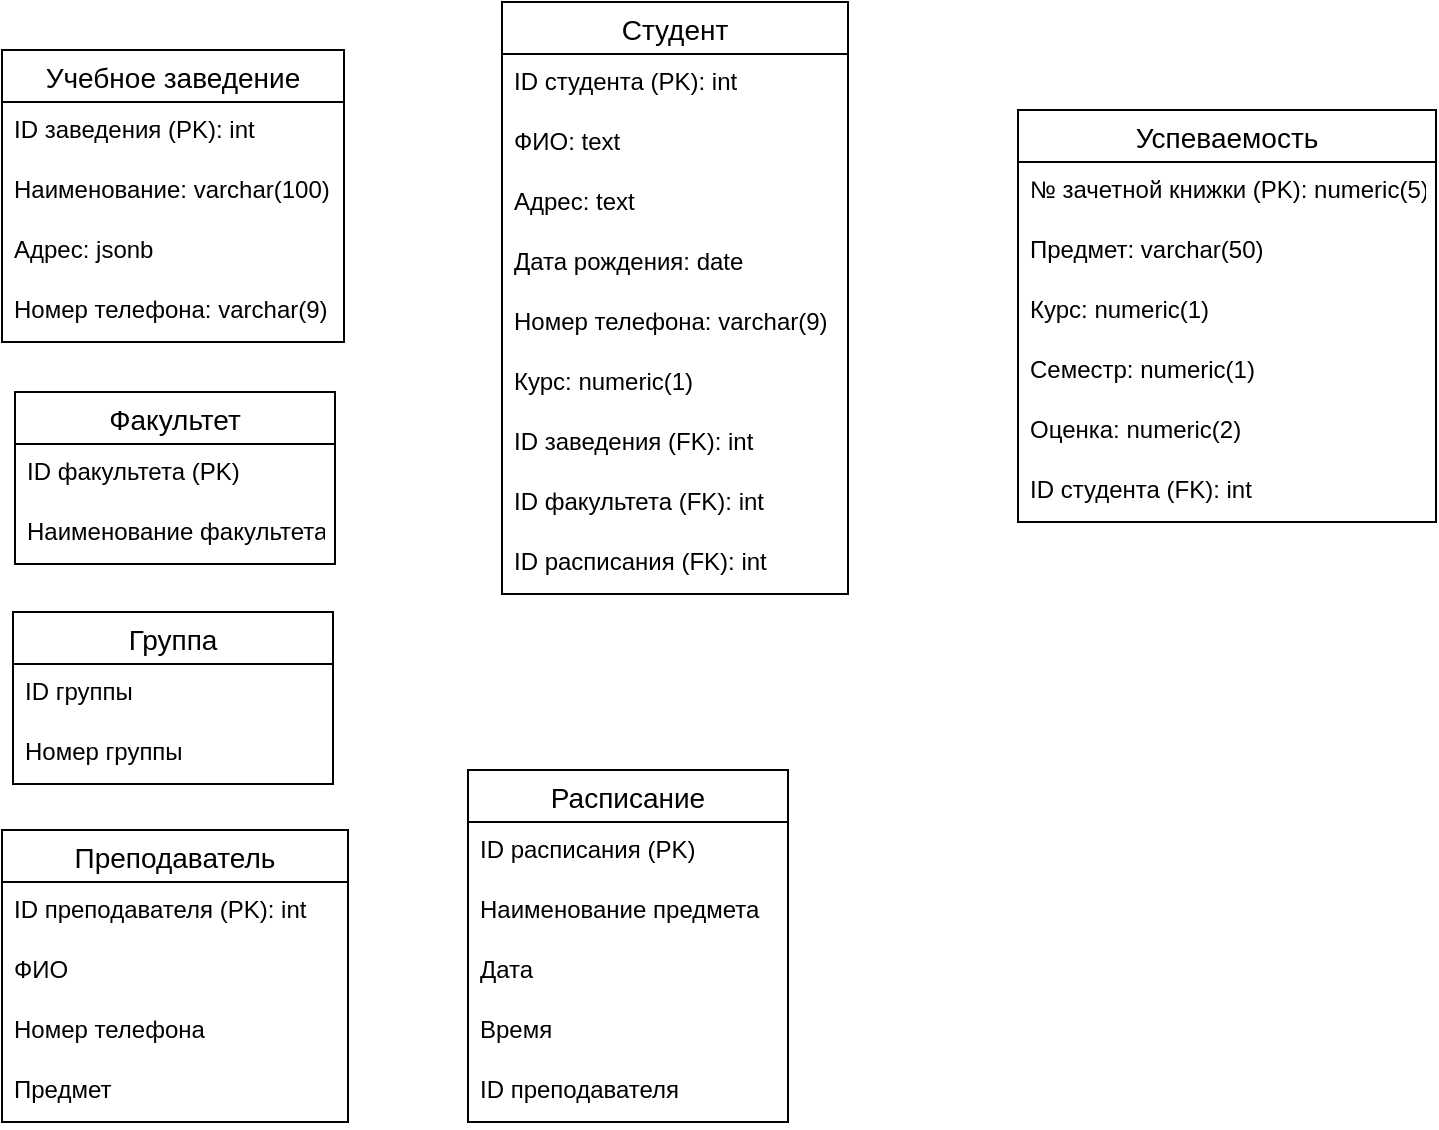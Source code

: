 <mxfile version="14.4.3" type="device"><diagram id="hoTWWa2IXOo2q0hfPsh7" name="Страница 1"><mxGraphModel dx="1086" dy="626" grid="0" gridSize="10" guides="1" tooltips="1" connect="1" arrows="1" fold="1" page="1" pageScale="1" pageWidth="827" pageHeight="1169" math="0" shadow="0"><root><mxCell id="0"/><mxCell id="1" parent="0"/><mxCell id="8812Ma8ZY2AW798Y6x_G-1" value="Студент" style="swimlane;fontStyle=0;childLayout=stackLayout;horizontal=1;startSize=26;horizontalStack=0;resizeParent=1;resizeParentMax=0;resizeLast=0;collapsible=1;marginBottom=0;align=center;fontSize=14;" vertex="1" parent="1"><mxGeometry x="264" y="10" width="173" height="296" as="geometry"><mxRectangle x="247" y="4" width="80" height="26" as="alternateBounds"/></mxGeometry></mxCell><mxCell id="8812Ma8ZY2AW798Y6x_G-31" value="ID студента (PK): int" style="text;strokeColor=none;fillColor=none;spacingLeft=4;spacingRight=4;overflow=hidden;rotatable=0;points=[[0,0.5],[1,0.5]];portConstraint=eastwest;fontSize=12;" vertex="1" parent="8812Ma8ZY2AW798Y6x_G-1"><mxGeometry y="26" width="173" height="30" as="geometry"/></mxCell><mxCell id="8812Ma8ZY2AW798Y6x_G-2" value="ФИО: text" style="text;strokeColor=none;fillColor=none;spacingLeft=4;spacingRight=4;overflow=hidden;rotatable=0;points=[[0,0.5],[1,0.5]];portConstraint=eastwest;fontSize=12;" vertex="1" parent="8812Ma8ZY2AW798Y6x_G-1"><mxGeometry y="56" width="173" height="30" as="geometry"/></mxCell><mxCell id="8812Ma8ZY2AW798Y6x_G-3" value="Адрес: text" style="text;strokeColor=none;fillColor=none;spacingLeft=4;spacingRight=4;overflow=hidden;rotatable=0;points=[[0,0.5],[1,0.5]];portConstraint=eastwest;fontSize=12;" vertex="1" parent="8812Ma8ZY2AW798Y6x_G-1"><mxGeometry y="86" width="173" height="30" as="geometry"/></mxCell><mxCell id="8812Ma8ZY2AW798Y6x_G-4" value="Дата рождения: date" style="text;strokeColor=none;fillColor=none;spacingLeft=4;spacingRight=4;overflow=hidden;rotatable=0;points=[[0,0.5],[1,0.5]];portConstraint=eastwest;fontSize=12;" vertex="1" parent="8812Ma8ZY2AW798Y6x_G-1"><mxGeometry y="116" width="173" height="30" as="geometry"/></mxCell><mxCell id="8812Ma8ZY2AW798Y6x_G-49" value="Номер телефона: varchar(9)" style="text;strokeColor=none;fillColor=none;spacingLeft=4;spacingRight=4;overflow=hidden;rotatable=0;points=[[0,0.5],[1,0.5]];portConstraint=eastwest;fontSize=12;" vertex="1" parent="8812Ma8ZY2AW798Y6x_G-1"><mxGeometry y="146" width="173" height="30" as="geometry"/></mxCell><mxCell id="8812Ma8ZY2AW798Y6x_G-50" value="Курс: numeric(1)" style="text;strokeColor=none;fillColor=none;spacingLeft=4;spacingRight=4;overflow=hidden;rotatable=0;points=[[0,0.5],[1,0.5]];portConstraint=eastwest;fontSize=12;" vertex="1" parent="8812Ma8ZY2AW798Y6x_G-1"><mxGeometry y="176" width="173" height="30" as="geometry"/></mxCell><mxCell id="8812Ma8ZY2AW798Y6x_G-57" value="ID заведения (FK): int" style="text;strokeColor=none;fillColor=none;spacingLeft=4;spacingRight=4;overflow=hidden;rotatable=0;points=[[0,0.5],[1,0.5]];portConstraint=eastwest;fontSize=12;" vertex="1" parent="8812Ma8ZY2AW798Y6x_G-1"><mxGeometry y="206" width="173" height="30" as="geometry"/></mxCell><mxCell id="8812Ma8ZY2AW798Y6x_G-59" value="ID факультета (FK): int" style="text;strokeColor=none;fillColor=none;spacingLeft=4;spacingRight=4;overflow=hidden;rotatable=0;points=[[0,0.5],[1,0.5]];portConstraint=eastwest;fontSize=12;" vertex="1" parent="8812Ma8ZY2AW798Y6x_G-1"><mxGeometry y="236" width="173" height="30" as="geometry"/></mxCell><mxCell id="8812Ma8ZY2AW798Y6x_G-61" value="ID расписания (FK): int" style="text;strokeColor=none;fillColor=none;spacingLeft=4;spacingRight=4;overflow=hidden;rotatable=0;points=[[0,0.5],[1,0.5]];portConstraint=eastwest;fontSize=12;" vertex="1" parent="8812Ma8ZY2AW798Y6x_G-1"><mxGeometry y="266" width="173" height="30" as="geometry"/></mxCell><mxCell id="8812Ma8ZY2AW798Y6x_G-18" value="Расписание" style="swimlane;fontStyle=0;childLayout=stackLayout;horizontal=1;startSize=26;horizontalStack=0;resizeParent=1;resizeParentMax=0;resizeLast=0;collapsible=1;marginBottom=0;align=center;fontSize=14;" vertex="1" parent="1"><mxGeometry x="247" y="394" width="160" height="176" as="geometry"/></mxCell><mxCell id="8812Ma8ZY2AW798Y6x_G-32" value="ID расписания (PK)" style="text;strokeColor=none;fillColor=none;spacingLeft=4;spacingRight=4;overflow=hidden;rotatable=0;points=[[0,0.5],[1,0.5]];portConstraint=eastwest;fontSize=12;" vertex="1" parent="8812Ma8ZY2AW798Y6x_G-18"><mxGeometry y="26" width="160" height="30" as="geometry"/></mxCell><mxCell id="8812Ma8ZY2AW798Y6x_G-72" value="Наименование предмета" style="text;strokeColor=none;fillColor=none;spacingLeft=4;spacingRight=4;overflow=hidden;rotatable=0;points=[[0,0.5],[1,0.5]];portConstraint=eastwest;fontSize=12;" vertex="1" parent="8812Ma8ZY2AW798Y6x_G-18"><mxGeometry y="56" width="160" height="30" as="geometry"/></mxCell><mxCell id="8812Ma8ZY2AW798Y6x_G-20" value="Дата" style="text;strokeColor=none;fillColor=none;spacingLeft=4;spacingRight=4;overflow=hidden;rotatable=0;points=[[0,0.5],[1,0.5]];portConstraint=eastwest;fontSize=12;" vertex="1" parent="8812Ma8ZY2AW798Y6x_G-18"><mxGeometry y="86" width="160" height="30" as="geometry"/></mxCell><mxCell id="8812Ma8ZY2AW798Y6x_G-21" value="Время" style="text;strokeColor=none;fillColor=none;spacingLeft=4;spacingRight=4;overflow=hidden;rotatable=0;points=[[0,0.5],[1,0.5]];portConstraint=eastwest;fontSize=12;" vertex="1" parent="8812Ma8ZY2AW798Y6x_G-18"><mxGeometry y="116" width="160" height="30" as="geometry"/></mxCell><mxCell id="8812Ma8ZY2AW798Y6x_G-26" value="ID преподавателя" style="text;strokeColor=none;fillColor=none;spacingLeft=4;spacingRight=4;overflow=hidden;rotatable=0;points=[[0,0.5],[1,0.5]];portConstraint=eastwest;fontSize=12;" vertex="1" parent="8812Ma8ZY2AW798Y6x_G-18"><mxGeometry y="146" width="160" height="30" as="geometry"/></mxCell><mxCell id="8812Ma8ZY2AW798Y6x_G-33" value="Факультет" style="swimlane;fontStyle=0;childLayout=stackLayout;horizontal=1;startSize=26;horizontalStack=0;resizeParent=1;resizeParentMax=0;resizeLast=0;collapsible=1;marginBottom=0;align=center;fontSize=14;" vertex="1" parent="1"><mxGeometry x="20.5" y="205" width="160" height="86" as="geometry"/></mxCell><mxCell id="8812Ma8ZY2AW798Y6x_G-34" value="ID факультета (PK)" style="text;strokeColor=none;fillColor=none;spacingLeft=4;spacingRight=4;overflow=hidden;rotatable=0;points=[[0,0.5],[1,0.5]];portConstraint=eastwest;fontSize=12;" vertex="1" parent="8812Ma8ZY2AW798Y6x_G-33"><mxGeometry y="26" width="160" height="30" as="geometry"/></mxCell><mxCell id="8812Ma8ZY2AW798Y6x_G-35" value="Наименование факультета" style="text;strokeColor=none;fillColor=none;spacingLeft=4;spacingRight=4;overflow=hidden;rotatable=0;points=[[0,0.5],[1,0.5]];portConstraint=eastwest;fontSize=12;" vertex="1" parent="8812Ma8ZY2AW798Y6x_G-33"><mxGeometry y="56" width="160" height="30" as="geometry"/></mxCell><mxCell id="8812Ma8ZY2AW798Y6x_G-37" value="Успеваемость" style="swimlane;fontStyle=0;childLayout=stackLayout;horizontal=1;startSize=26;horizontalStack=0;resizeParent=1;resizeParentMax=0;resizeLast=0;collapsible=1;marginBottom=0;align=center;fontSize=14;" vertex="1" parent="1"><mxGeometry x="522" y="64" width="209" height="206" as="geometry"/></mxCell><mxCell id="8812Ma8ZY2AW798Y6x_G-38" value="№ зачетной книжки (PK): numeric(5)" style="text;strokeColor=none;fillColor=none;spacingLeft=4;spacingRight=4;overflow=hidden;rotatable=0;points=[[0,0.5],[1,0.5]];portConstraint=eastwest;fontSize=12;" vertex="1" parent="8812Ma8ZY2AW798Y6x_G-37"><mxGeometry y="26" width="209" height="30" as="geometry"/></mxCell><mxCell id="8812Ma8ZY2AW798Y6x_G-39" value="Предмет: varchar(50)" style="text;strokeColor=none;fillColor=none;spacingLeft=4;spacingRight=4;overflow=hidden;rotatable=0;points=[[0,0.5],[1,0.5]];portConstraint=eastwest;fontSize=12;" vertex="1" parent="8812Ma8ZY2AW798Y6x_G-37"><mxGeometry y="56" width="209" height="30" as="geometry"/></mxCell><mxCell id="8812Ma8ZY2AW798Y6x_G-40" value="Курс: numeric(1)" style="text;strokeColor=none;fillColor=none;spacingLeft=4;spacingRight=4;overflow=hidden;rotatable=0;points=[[0,0.5],[1,0.5]];portConstraint=eastwest;fontSize=12;" vertex="1" parent="8812Ma8ZY2AW798Y6x_G-37"><mxGeometry y="86" width="209" height="30" as="geometry"/></mxCell><mxCell id="8812Ma8ZY2AW798Y6x_G-41" value="Семестр: numeric(1)" style="text;strokeColor=none;fillColor=none;spacingLeft=4;spacingRight=4;overflow=hidden;rotatable=0;points=[[0,0.5],[1,0.5]];portConstraint=eastwest;fontSize=12;" vertex="1" parent="8812Ma8ZY2AW798Y6x_G-37"><mxGeometry y="116" width="209" height="30" as="geometry"/></mxCell><mxCell id="8812Ma8ZY2AW798Y6x_G-42" value="Оценка: numeric(2)" style="text;strokeColor=none;fillColor=none;spacingLeft=4;spacingRight=4;overflow=hidden;rotatable=0;points=[[0,0.5],[1,0.5]];portConstraint=eastwest;fontSize=12;" vertex="1" parent="8812Ma8ZY2AW798Y6x_G-37"><mxGeometry y="146" width="209" height="30" as="geometry"/></mxCell><mxCell id="8812Ma8ZY2AW798Y6x_G-64" value="ID студента (FK): int" style="text;strokeColor=none;fillColor=none;spacingLeft=4;spacingRight=4;overflow=hidden;rotatable=0;points=[[0,0.5],[1,0.5]];portConstraint=eastwest;fontSize=12;" vertex="1" parent="8812Ma8ZY2AW798Y6x_G-37"><mxGeometry y="176" width="209" height="30" as="geometry"/></mxCell><mxCell id="8812Ma8ZY2AW798Y6x_G-43" value="Преподаватель" style="swimlane;fontStyle=0;childLayout=stackLayout;horizontal=1;startSize=26;horizontalStack=0;resizeParent=1;resizeParentMax=0;resizeLast=0;collapsible=1;marginBottom=0;align=center;fontSize=14;" vertex="1" parent="1"><mxGeometry x="14" y="424" width="173" height="146" as="geometry"/></mxCell><mxCell id="8812Ma8ZY2AW798Y6x_G-44" value="ID преподавателя (PK): int" style="text;strokeColor=none;fillColor=none;spacingLeft=4;spacingRight=4;overflow=hidden;rotatable=0;points=[[0,0.5],[1,0.5]];portConstraint=eastwest;fontSize=12;" vertex="1" parent="8812Ma8ZY2AW798Y6x_G-43"><mxGeometry y="26" width="173" height="30" as="geometry"/></mxCell><mxCell id="8812Ma8ZY2AW798Y6x_G-45" value="ФИО" style="text;strokeColor=none;fillColor=none;spacingLeft=4;spacingRight=4;overflow=hidden;rotatable=0;points=[[0,0.5],[1,0.5]];portConstraint=eastwest;fontSize=12;" vertex="1" parent="8812Ma8ZY2AW798Y6x_G-43"><mxGeometry y="56" width="173" height="30" as="geometry"/></mxCell><mxCell id="8812Ma8ZY2AW798Y6x_G-46" value="Номер телефона" style="text;strokeColor=none;fillColor=none;spacingLeft=4;spacingRight=4;overflow=hidden;rotatable=0;points=[[0,0.5],[1,0.5]];portConstraint=eastwest;fontSize=12;" vertex="1" parent="8812Ma8ZY2AW798Y6x_G-43"><mxGeometry y="86" width="173" height="30" as="geometry"/></mxCell><mxCell id="8812Ma8ZY2AW798Y6x_G-47" value="Предмет" style="text;strokeColor=none;fillColor=none;spacingLeft=4;spacingRight=4;overflow=hidden;rotatable=0;points=[[0,0.5],[1,0.5]];portConstraint=eastwest;fontSize=12;" vertex="1" parent="8812Ma8ZY2AW798Y6x_G-43"><mxGeometry y="116" width="173" height="30" as="geometry"/></mxCell><mxCell id="8812Ma8ZY2AW798Y6x_G-51" value="Учебное заведение" style="swimlane;fontStyle=0;childLayout=stackLayout;horizontal=1;startSize=26;horizontalStack=0;resizeParent=1;resizeParentMax=0;resizeLast=0;collapsible=1;marginBottom=0;align=center;fontSize=14;" vertex="1" parent="1"><mxGeometry x="14" y="34" width="171" height="146" as="geometry"/></mxCell><mxCell id="8812Ma8ZY2AW798Y6x_G-52" value="ID заведения (PK): int" style="text;strokeColor=none;fillColor=none;spacingLeft=4;spacingRight=4;overflow=hidden;rotatable=0;points=[[0,0.5],[1,0.5]];portConstraint=eastwest;fontSize=12;" vertex="1" parent="8812Ma8ZY2AW798Y6x_G-51"><mxGeometry y="26" width="171" height="30" as="geometry"/></mxCell><mxCell id="8812Ma8ZY2AW798Y6x_G-53" value="Наименование: varchar(100)" style="text;strokeColor=none;fillColor=none;spacingLeft=4;spacingRight=4;overflow=hidden;rotatable=0;points=[[0,0.5],[1,0.5]];portConstraint=eastwest;fontSize=12;" vertex="1" parent="8812Ma8ZY2AW798Y6x_G-51"><mxGeometry y="56" width="171" height="30" as="geometry"/></mxCell><mxCell id="8812Ma8ZY2AW798Y6x_G-54" value="Адрес: jsonb" style="text;strokeColor=none;fillColor=none;spacingLeft=4;spacingRight=4;overflow=hidden;rotatable=0;points=[[0,0.5],[1,0.5]];portConstraint=eastwest;fontSize=12;" vertex="1" parent="8812Ma8ZY2AW798Y6x_G-51"><mxGeometry y="86" width="171" height="30" as="geometry"/></mxCell><mxCell id="8812Ma8ZY2AW798Y6x_G-55" value="Номер телефона: varchar(9)" style="text;strokeColor=none;fillColor=none;spacingLeft=4;spacingRight=4;overflow=hidden;rotatable=0;points=[[0,0.5],[1,0.5]];portConstraint=eastwest;fontSize=12;" vertex="1" parent="8812Ma8ZY2AW798Y6x_G-51"><mxGeometry y="116" width="171" height="30" as="geometry"/></mxCell><mxCell id="8812Ma8ZY2AW798Y6x_G-73" value="Группа" style="swimlane;fontStyle=0;childLayout=stackLayout;horizontal=1;startSize=26;horizontalStack=0;resizeParent=1;resizeParentMax=0;resizeLast=0;collapsible=1;marginBottom=0;align=center;fontSize=14;" vertex="1" parent="1"><mxGeometry x="19.5" y="315" width="160" height="86" as="geometry"><mxRectangle x="550" y="307" width="71" height="26" as="alternateBounds"/></mxGeometry></mxCell><mxCell id="8812Ma8ZY2AW798Y6x_G-74" value="ID группы" style="text;strokeColor=none;fillColor=none;spacingLeft=4;spacingRight=4;overflow=hidden;rotatable=0;points=[[0,0.5],[1,0.5]];portConstraint=eastwest;fontSize=12;" vertex="1" parent="8812Ma8ZY2AW798Y6x_G-73"><mxGeometry y="26" width="160" height="30" as="geometry"/></mxCell><mxCell id="8812Ma8ZY2AW798Y6x_G-75" value="Номер группы" style="text;strokeColor=none;fillColor=none;spacingLeft=4;spacingRight=4;overflow=hidden;rotatable=0;points=[[0,0.5],[1,0.5]];portConstraint=eastwest;fontSize=12;" vertex="1" parent="8812Ma8ZY2AW798Y6x_G-73"><mxGeometry y="56" width="160" height="30" as="geometry"/></mxCell></root></mxGraphModel></diagram></mxfile>